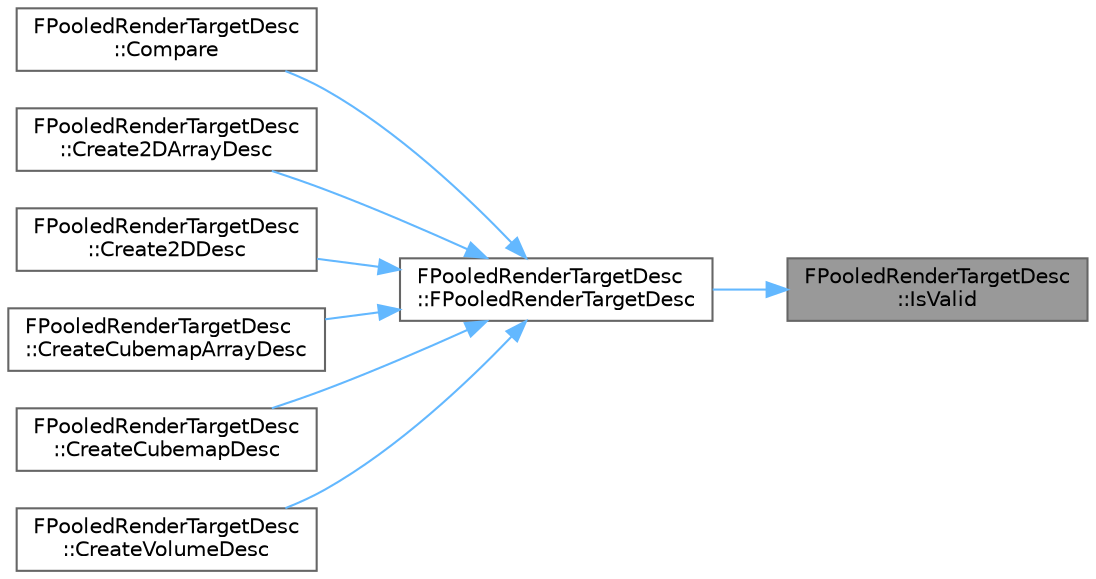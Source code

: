 digraph "FPooledRenderTargetDesc::IsValid"
{
 // INTERACTIVE_SVG=YES
 // LATEX_PDF_SIZE
  bgcolor="transparent";
  edge [fontname=Helvetica,fontsize=10,labelfontname=Helvetica,labelfontsize=10];
  node [fontname=Helvetica,fontsize=10,shape=box,height=0.2,width=0.4];
  rankdir="RL";
  Node1 [id="Node000001",label="FPooledRenderTargetDesc\l::IsValid",height=0.2,width=0.4,color="gray40", fillcolor="grey60", style="filled", fontcolor="black",tooltip=" "];
  Node1 -> Node2 [id="edge1_Node000001_Node000002",dir="back",color="steelblue1",style="solid",tooltip=" "];
  Node2 [id="Node000002",label="FPooledRenderTargetDesc\l::FPooledRenderTargetDesc",height=0.2,width=0.4,color="grey40", fillcolor="white", style="filled",URL="$df/dc6/structFPooledRenderTargetDesc.html#ad6e233ee21c3a3103d941ee92cf7f945",tooltip="Default constructor, use one of the factory functions below to make a valid description."];
  Node2 -> Node3 [id="edge2_Node000002_Node000003",dir="back",color="steelblue1",style="solid",tooltip=" "];
  Node3 [id="Node000003",label="FPooledRenderTargetDesc\l::Compare",height=0.2,width=0.4,color="grey40", fillcolor="white", style="filled",URL="$df/dc6/structFPooledRenderTargetDesc.html#ad72567f6a89cd399c1dfa2c470936387",tooltip="Comparison operator to test if a render target can be reused."];
  Node2 -> Node4 [id="edge3_Node000002_Node000004",dir="back",color="steelblue1",style="solid",tooltip=" "];
  Node4 [id="Node000004",label="FPooledRenderTargetDesc\l::Create2DArrayDesc",height=0.2,width=0.4,color="grey40", fillcolor="white", style="filled",URL="$df/dc6/structFPooledRenderTargetDesc.html#a17cd5fc74bcda5e8e3d206e85ad143b9",tooltip="Factory function to create 2D array texture description."];
  Node2 -> Node5 [id="edge4_Node000002_Node000005",dir="back",color="steelblue1",style="solid",tooltip=" "];
  Node5 [id="Node000005",label="FPooledRenderTargetDesc\l::Create2DDesc",height=0.2,width=0.4,color="grey40", fillcolor="white", style="filled",URL="$df/dc6/structFPooledRenderTargetDesc.html#a25f1576b76d59486d657a1f74198cc47",tooltip="Factory function to create 2D texture description."];
  Node2 -> Node6 [id="edge5_Node000002_Node000006",dir="back",color="steelblue1",style="solid",tooltip=" "];
  Node6 [id="Node000006",label="FPooledRenderTargetDesc\l::CreateCubemapArrayDesc",height=0.2,width=0.4,color="grey40", fillcolor="white", style="filled",URL="$df/dc6/structFPooledRenderTargetDesc.html#acc4232ad402759d242a4da3b25320391",tooltip="Factory function to create cube map array texture description."];
  Node2 -> Node7 [id="edge6_Node000002_Node000007",dir="back",color="steelblue1",style="solid",tooltip=" "];
  Node7 [id="Node000007",label="FPooledRenderTargetDesc\l::CreateCubemapDesc",height=0.2,width=0.4,color="grey40", fillcolor="white", style="filled",URL="$df/dc6/structFPooledRenderTargetDesc.html#a8618aaec6b23641a8e279615d9e78dd6",tooltip="Factory function to create cube map texture description."];
  Node2 -> Node8 [id="edge7_Node000002_Node000008",dir="back",color="steelblue1",style="solid",tooltip=" "];
  Node8 [id="Node000008",label="FPooledRenderTargetDesc\l::CreateVolumeDesc",height=0.2,width=0.4,color="grey40", fillcolor="white", style="filled",URL="$df/dc6/structFPooledRenderTargetDesc.html#a31b2719551553d996de4b20d65ceab6d",tooltip="Factory function to create 3D texture description."];
}
